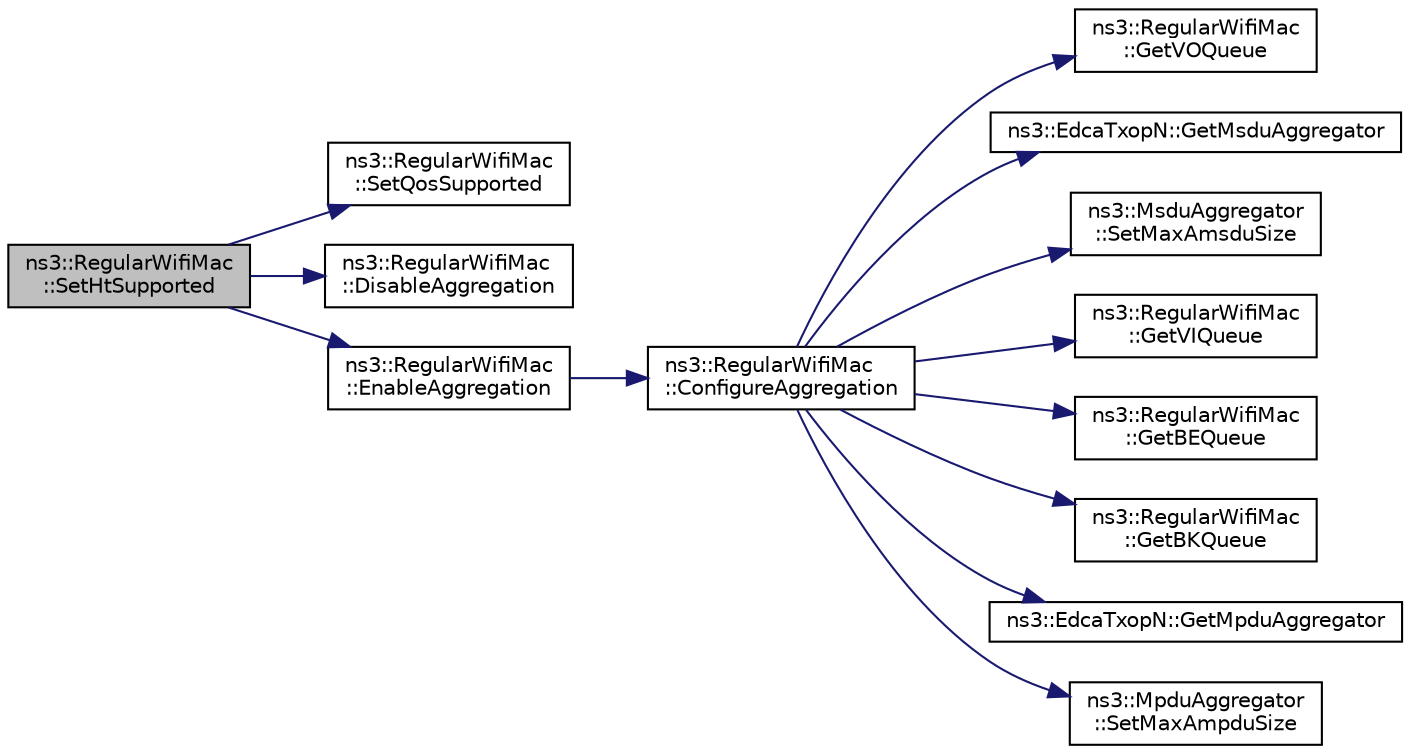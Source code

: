 digraph "ns3::RegularWifiMac::SetHtSupported"
{
  edge [fontname="Helvetica",fontsize="10",labelfontname="Helvetica",labelfontsize="10"];
  node [fontname="Helvetica",fontsize="10",shape=record];
  rankdir="LR";
  Node1 [label="ns3::RegularWifiMac\l::SetHtSupported",height=0.2,width=0.4,color="black", fillcolor="grey75", style="filled", fontcolor="black"];
  Node1 -> Node2 [color="midnightblue",fontsize="10",style="solid"];
  Node2 [label="ns3::RegularWifiMac\l::SetQosSupported",height=0.2,width=0.4,color="black", fillcolor="white", style="filled",URL="$df/db9/classns3_1_1RegularWifiMac.html#a0692f6e43a82d60aecaa674bc82e926f"];
  Node1 -> Node3 [color="midnightblue",fontsize="10",style="solid"];
  Node3 [label="ns3::RegularWifiMac\l::DisableAggregation",height=0.2,width=0.4,color="black", fillcolor="white", style="filled",URL="$df/db9/classns3_1_1RegularWifiMac.html#ad9a644d5a719919a97489c5c923ed589",tooltip="Disable aggregation function. "];
  Node1 -> Node4 [color="midnightblue",fontsize="10",style="solid"];
  Node4 [label="ns3::RegularWifiMac\l::EnableAggregation",height=0.2,width=0.4,color="black", fillcolor="white", style="filled",URL="$df/db9/classns3_1_1RegularWifiMac.html#aff4c3c6089505d115e0cdb3403cf0eba",tooltip="Enable aggregation function. "];
  Node4 -> Node5 [color="midnightblue",fontsize="10",style="solid"];
  Node5 [label="ns3::RegularWifiMac\l::ConfigureAggregation",height=0.2,width=0.4,color="black", fillcolor="white", style="filled",URL="$df/db9/classns3_1_1RegularWifiMac.html#a001b927073ce18a83d1ab6daa6cfe467",tooltip="Configure aggregation function. "];
  Node5 -> Node6 [color="midnightblue",fontsize="10",style="solid"];
  Node6 [label="ns3::RegularWifiMac\l::GetVOQueue",height=0.2,width=0.4,color="black", fillcolor="white", style="filled",URL="$df/db9/classns3_1_1RegularWifiMac.html#af762e3e828819033fd37d533174047e3"];
  Node5 -> Node7 [color="midnightblue",fontsize="10",style="solid"];
  Node7 [label="ns3::EdcaTxopN::GetMsduAggregator",height=0.2,width=0.4,color="black", fillcolor="white", style="filled",URL="$dc/db8/classns3_1_1EdcaTxopN.html#a77aeb47db8b8c53351cfb3b5bc2fc771"];
  Node5 -> Node8 [color="midnightblue",fontsize="10",style="solid"];
  Node8 [label="ns3::MsduAggregator\l::SetMaxAmsduSize",height=0.2,width=0.4,color="black", fillcolor="white", style="filled",URL="$da/dc7/classns3_1_1MsduAggregator.html#a8b2951e80cae44b42bf17bfc4ba81acd"];
  Node5 -> Node9 [color="midnightblue",fontsize="10",style="solid"];
  Node9 [label="ns3::RegularWifiMac\l::GetVIQueue",height=0.2,width=0.4,color="black", fillcolor="white", style="filled",URL="$df/db9/classns3_1_1RegularWifiMac.html#afc644c868a54ac3f20c3312efa9db472"];
  Node5 -> Node10 [color="midnightblue",fontsize="10",style="solid"];
  Node10 [label="ns3::RegularWifiMac\l::GetBEQueue",height=0.2,width=0.4,color="black", fillcolor="white", style="filled",URL="$df/db9/classns3_1_1RegularWifiMac.html#a4d74298f820e686659ef42bc07a68f7e"];
  Node5 -> Node11 [color="midnightblue",fontsize="10",style="solid"];
  Node11 [label="ns3::RegularWifiMac\l::GetBKQueue",height=0.2,width=0.4,color="black", fillcolor="white", style="filled",URL="$df/db9/classns3_1_1RegularWifiMac.html#acbaa021944886a32380803d17564cb15"];
  Node5 -> Node12 [color="midnightblue",fontsize="10",style="solid"];
  Node12 [label="ns3::EdcaTxopN::GetMpduAggregator",height=0.2,width=0.4,color="black", fillcolor="white", style="filled",URL="$dc/db8/classns3_1_1EdcaTxopN.html#aa8beff92afb46fd336cdf35cb0f451c9"];
  Node5 -> Node13 [color="midnightblue",fontsize="10",style="solid"];
  Node13 [label="ns3::MpduAggregator\l::SetMaxAmpduSize",height=0.2,width=0.4,color="black", fillcolor="white", style="filled",URL="$d0/dd9/classns3_1_1MpduAggregator.html#a00344d9ef60b8ad4368769b31761f55d"];
}
